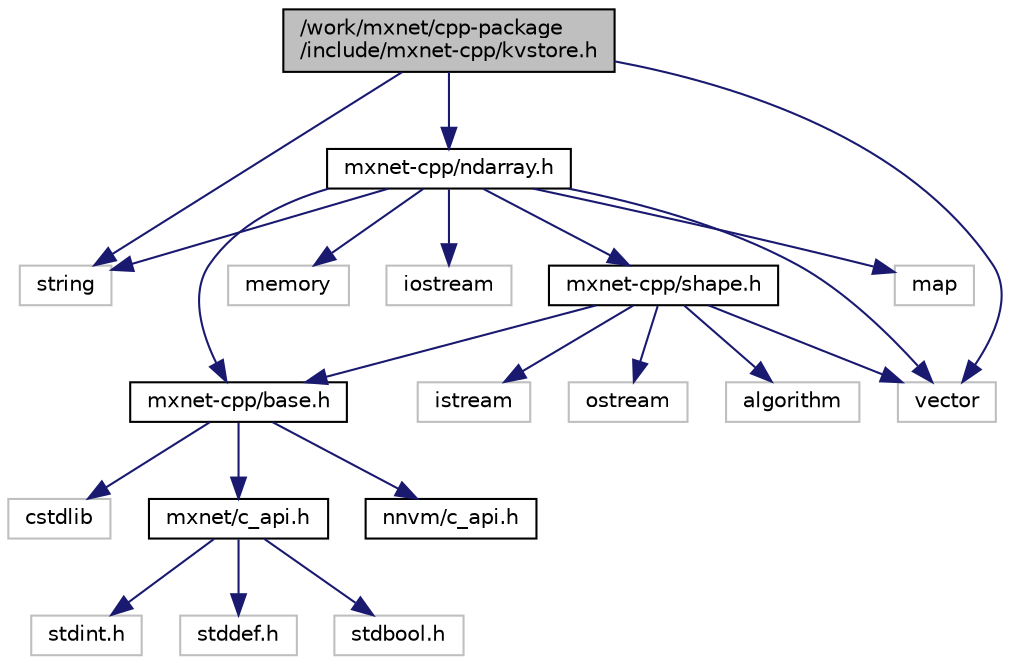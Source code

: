 digraph "/work/mxnet/cpp-package/include/mxnet-cpp/kvstore.h"
{
 // LATEX_PDF_SIZE
  edge [fontname="Helvetica",fontsize="10",labelfontname="Helvetica",labelfontsize="10"];
  node [fontname="Helvetica",fontsize="10",shape=record];
  Node1 [label="/work/mxnet/cpp-package\l/include/mxnet-cpp/kvstore.h",height=0.2,width=0.4,color="black", fillcolor="grey75", style="filled", fontcolor="black",tooltip="definition of kvstore"];
  Node1 -> Node2 [color="midnightblue",fontsize="10",style="solid",fontname="Helvetica"];
  Node2 [label="string",height=0.2,width=0.4,color="grey75", fillcolor="white", style="filled",tooltip=" "];
  Node1 -> Node3 [color="midnightblue",fontsize="10",style="solid",fontname="Helvetica"];
  Node3 [label="vector",height=0.2,width=0.4,color="grey75", fillcolor="white", style="filled",tooltip=" "];
  Node1 -> Node4 [color="midnightblue",fontsize="10",style="solid",fontname="Helvetica"];
  Node4 [label="mxnet-cpp/ndarray.h",height=0.2,width=0.4,color="black", fillcolor="white", style="filled",URL="$cpp-package_2include_2mxnet-cpp_2ndarray_8h.html",tooltip="definition of ndarray"];
  Node4 -> Node5 [color="midnightblue",fontsize="10",style="solid",fontname="Helvetica"];
  Node5 [label="map",height=0.2,width=0.4,color="grey75", fillcolor="white", style="filled",tooltip=" "];
  Node4 -> Node6 [color="midnightblue",fontsize="10",style="solid",fontname="Helvetica"];
  Node6 [label="memory",height=0.2,width=0.4,color="grey75", fillcolor="white", style="filled",tooltip=" "];
  Node4 -> Node2 [color="midnightblue",fontsize="10",style="solid",fontname="Helvetica"];
  Node4 -> Node3 [color="midnightblue",fontsize="10",style="solid",fontname="Helvetica"];
  Node4 -> Node7 [color="midnightblue",fontsize="10",style="solid",fontname="Helvetica"];
  Node7 [label="iostream",height=0.2,width=0.4,color="grey75", fillcolor="white", style="filled",tooltip=" "];
  Node4 -> Node8 [color="midnightblue",fontsize="10",style="solid",fontname="Helvetica"];
  Node8 [label="mxnet-cpp/base.h",height=0.2,width=0.4,color="black", fillcolor="white", style="filled",URL="$cpp-package_2include_2mxnet-cpp_2base_8h.html",tooltip="base definitions for mxnetcpp"];
  Node8 -> Node9 [color="midnightblue",fontsize="10",style="solid",fontname="Helvetica"];
  Node9 [label="cstdlib",height=0.2,width=0.4,color="grey75", fillcolor="white", style="filled",tooltip=" "];
  Node8 -> Node10 [color="midnightblue",fontsize="10",style="solid",fontname="Helvetica"];
  Node10 [label="mxnet/c_api.h",height=0.2,width=0.4,color="black", fillcolor="white", style="filled",URL="$include_2mxnet_2c__api_8h.html",tooltip="C API of mxnet."];
  Node10 -> Node11 [color="midnightblue",fontsize="10",style="solid",fontname="Helvetica"];
  Node11 [label="stdint.h",height=0.2,width=0.4,color="grey75", fillcolor="white", style="filled",tooltip=" "];
  Node10 -> Node12 [color="midnightblue",fontsize="10",style="solid",fontname="Helvetica"];
  Node12 [label="stddef.h",height=0.2,width=0.4,color="grey75", fillcolor="white", style="filled",tooltip=" "];
  Node10 -> Node13 [color="midnightblue",fontsize="10",style="solid",fontname="Helvetica"];
  Node13 [label="stdbool.h",height=0.2,width=0.4,color="grey75", fillcolor="white", style="filled",tooltip=" "];
  Node8 -> Node14 [color="midnightblue",fontsize="10",style="solid",fontname="Helvetica"];
  Node14 [label="nnvm/c_api.h",height=0.2,width=0.4,color="black", fillcolor="white", style="filled",URL="$3rdparty_2tvm_2nnvm_2include_2nnvm_2c__api_8h.html",tooltip="C API of NNVM symbolic construction and pass. Enables construction and transformation of Graph in any..."];
  Node4 -> Node15 [color="midnightblue",fontsize="10",style="solid",fontname="Helvetica"];
  Node15 [label="mxnet-cpp/shape.h",height=0.2,width=0.4,color="black", fillcolor="white", style="filled",URL="$shape_8h.html",tooltip="definition of shape"];
  Node15 -> Node16 [color="midnightblue",fontsize="10",style="solid",fontname="Helvetica"];
  Node16 [label="istream",height=0.2,width=0.4,color="grey75", fillcolor="white", style="filled",tooltip=" "];
  Node15 -> Node17 [color="midnightblue",fontsize="10",style="solid",fontname="Helvetica"];
  Node17 [label="ostream",height=0.2,width=0.4,color="grey75", fillcolor="white", style="filled",tooltip=" "];
  Node15 -> Node18 [color="midnightblue",fontsize="10",style="solid",fontname="Helvetica"];
  Node18 [label="algorithm",height=0.2,width=0.4,color="grey75", fillcolor="white", style="filled",tooltip=" "];
  Node15 -> Node3 [color="midnightblue",fontsize="10",style="solid",fontname="Helvetica"];
  Node15 -> Node8 [color="midnightblue",fontsize="10",style="solid",fontname="Helvetica"];
}
